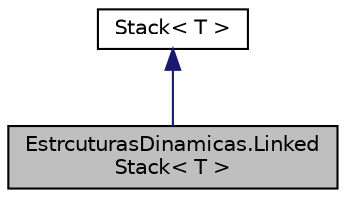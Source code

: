digraph "EstrcuturasDinamicas.LinkedStack&lt; T &gt;"
{
  edge [fontname="Helvetica",fontsize="10",labelfontname="Helvetica",labelfontsize="10"];
  node [fontname="Helvetica",fontsize="10",shape=record];
  Node0 [label="EstrcuturasDinamicas.Linked\lStack\< T \>",height=0.2,width=0.4,color="black", fillcolor="grey75", style="filled", fontcolor="black"];
  Node1 -> Node0 [dir="back",color="midnightblue",fontsize="10",style="solid",fontname="Helvetica"];
  Node1 [label="Stack\< T \>",height=0.2,width=0.4,color="black", fillcolor="white", style="filled",URL="$class_estrcuturas_dinamicas_1_1_stack.html"];
}
